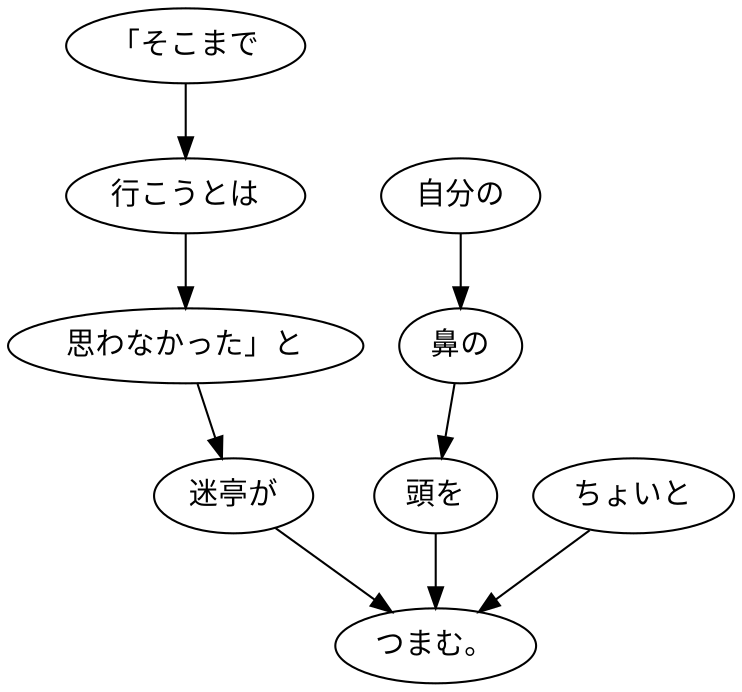 digraph graph1140 {
	node0 [label="「そこまで"];
	node1 [label="行こうとは"];
	node2 [label="思わなかった」と"];
	node3 [label="迷亭が"];
	node4 [label="自分の"];
	node5 [label="鼻の"];
	node6 [label="頭を"];
	node7 [label="ちょいと"];
	node8 [label="つまむ。"];
	node0 -> node1;
	node1 -> node2;
	node2 -> node3;
	node3 -> node8;
	node4 -> node5;
	node5 -> node6;
	node6 -> node8;
	node7 -> node8;
}
